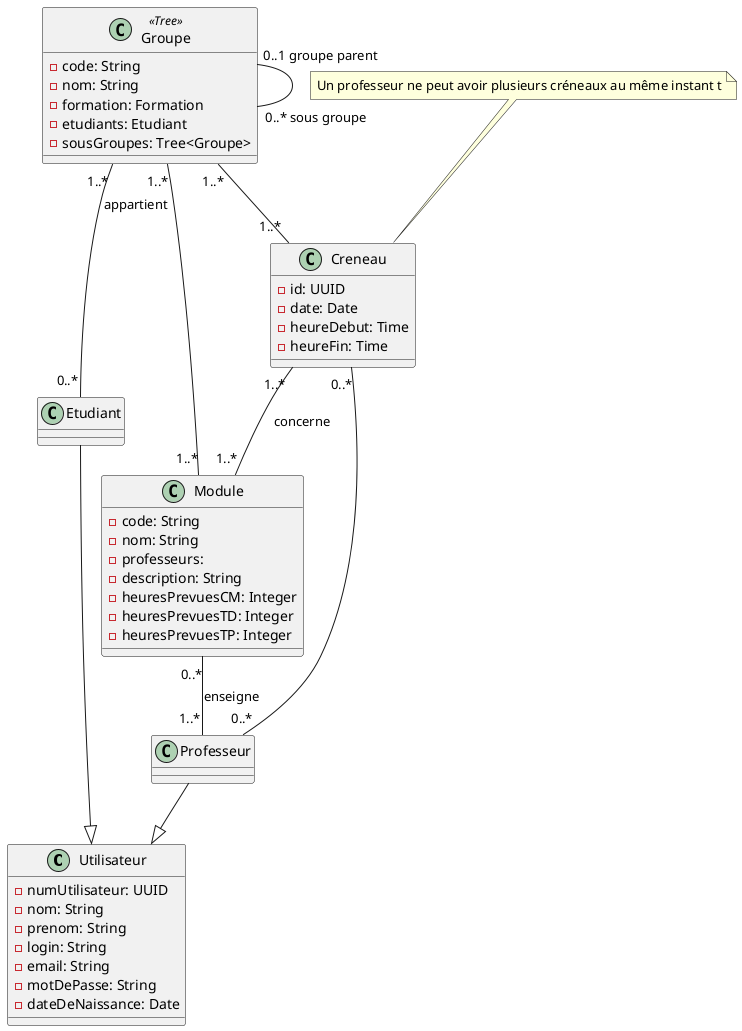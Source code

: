 @startuml Diagramme de classes du projet PNG
class Utilisateur
{
    - numUtilisateur: UUID /'Uniquement pour notre base de donnée'/ 
    - nom: String
    - prenom: String
    - login: String
    - email: String
    - motDePasse: String
    - dateDeNaissance: Date
}

class Professeur
{
    
}

class Etudiant
{

}

Professeur --|> Utilisateur
Etudiant --|> Utilisateur

class Module
{
    - code: String
    - nom: String
    - professeurs:
    - description: String
    - heuresPrevuesCM: Integer
    - heuresPrevuesTD: Integer
    - heuresPrevuesTP: Integer
}
Module "0..*" -- "1..*" Professeur : "enseigne"

/'class Formation
{
    - code: String
    - nom: String
    - description: String
}'/


class Groupe <<Tree>>
{
    - code: String
    - nom: String
    - formation: Formation
    - etudiants: Etudiant
    - sousGroupes: Tree<Groupe>
}

Groupe "0..1 groupe parent" -- "0..* sous groupe" Groupe 
Groupe "1..*" -- "1..*" Module
Groupe "1..*" -- "0..*" Etudiant : appartient

class Creneau
{
    - id: UUID
    - date: Date
    /' gérer l'UTC '/
    - heureDebut: Time
    - heureFin: Time
}

Creneau "0..*"  -- "0..*" Professeur
Groupe "1..*" -- "1..*" Creneau
Creneau "1..*" -- "1..*" Module : concerne

note "Un professeur ne peut avoir plusieurs créneaux au même instant t" as n1
n1 .. Creneau

@enduml